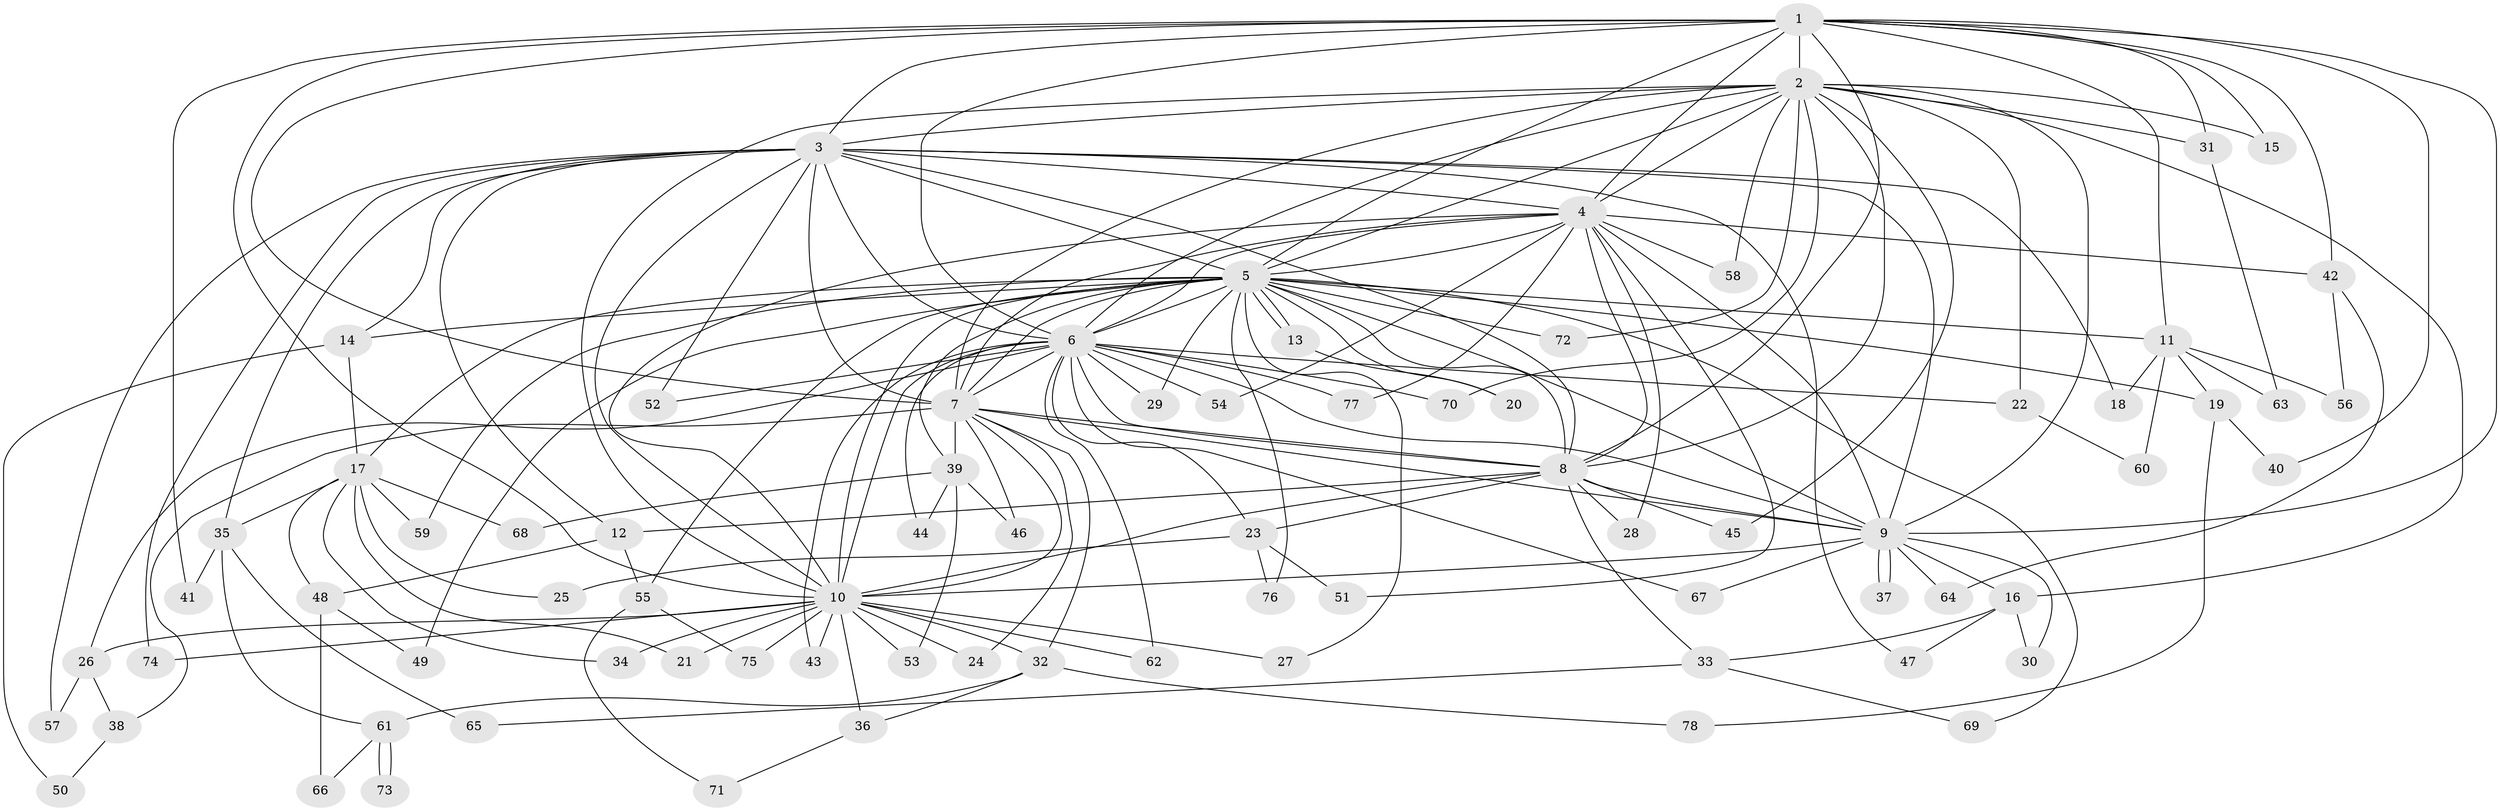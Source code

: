 // coarse degree distribution, {9: 0.08, 11: 0.08, 7: 0.16, 19: 0.04, 10: 0.04, 2: 0.08, 6: 0.04, 5: 0.04, 4: 0.2, 3: 0.24}
// Generated by graph-tools (version 1.1) at 2025/49/03/04/25 22:49:55]
// undirected, 78 vertices, 181 edges
graph export_dot {
  node [color=gray90,style=filled];
  1;
  2;
  3;
  4;
  5;
  6;
  7;
  8;
  9;
  10;
  11;
  12;
  13;
  14;
  15;
  16;
  17;
  18;
  19;
  20;
  21;
  22;
  23;
  24;
  25;
  26;
  27;
  28;
  29;
  30;
  31;
  32;
  33;
  34;
  35;
  36;
  37;
  38;
  39;
  40;
  41;
  42;
  43;
  44;
  45;
  46;
  47;
  48;
  49;
  50;
  51;
  52;
  53;
  54;
  55;
  56;
  57;
  58;
  59;
  60;
  61;
  62;
  63;
  64;
  65;
  66;
  67;
  68;
  69;
  70;
  71;
  72;
  73;
  74;
  75;
  76;
  77;
  78;
  1 -- 2;
  1 -- 3;
  1 -- 4;
  1 -- 5;
  1 -- 6;
  1 -- 7;
  1 -- 8;
  1 -- 9;
  1 -- 10;
  1 -- 11;
  1 -- 15;
  1 -- 31;
  1 -- 40;
  1 -- 41;
  1 -- 42;
  2 -- 3;
  2 -- 4;
  2 -- 5;
  2 -- 6;
  2 -- 7;
  2 -- 8;
  2 -- 9;
  2 -- 10;
  2 -- 15;
  2 -- 16;
  2 -- 22;
  2 -- 31;
  2 -- 45;
  2 -- 58;
  2 -- 70;
  2 -- 72;
  3 -- 4;
  3 -- 5;
  3 -- 6;
  3 -- 7;
  3 -- 8;
  3 -- 9;
  3 -- 10;
  3 -- 12;
  3 -- 14;
  3 -- 18;
  3 -- 35;
  3 -- 47;
  3 -- 52;
  3 -- 57;
  3 -- 74;
  4 -- 5;
  4 -- 6;
  4 -- 7;
  4 -- 8;
  4 -- 9;
  4 -- 10;
  4 -- 28;
  4 -- 42;
  4 -- 51;
  4 -- 54;
  4 -- 58;
  4 -- 77;
  5 -- 6;
  5 -- 7;
  5 -- 8;
  5 -- 9;
  5 -- 10;
  5 -- 11;
  5 -- 13;
  5 -- 13;
  5 -- 14;
  5 -- 17;
  5 -- 19;
  5 -- 20;
  5 -- 27;
  5 -- 29;
  5 -- 39;
  5 -- 49;
  5 -- 55;
  5 -- 59;
  5 -- 69;
  5 -- 72;
  5 -- 76;
  6 -- 7;
  6 -- 8;
  6 -- 9;
  6 -- 10;
  6 -- 22;
  6 -- 23;
  6 -- 26;
  6 -- 29;
  6 -- 43;
  6 -- 44;
  6 -- 52;
  6 -- 54;
  6 -- 62;
  6 -- 67;
  6 -- 70;
  6 -- 77;
  7 -- 8;
  7 -- 9;
  7 -- 10;
  7 -- 24;
  7 -- 32;
  7 -- 38;
  7 -- 39;
  7 -- 46;
  8 -- 9;
  8 -- 10;
  8 -- 12;
  8 -- 23;
  8 -- 28;
  8 -- 33;
  8 -- 45;
  9 -- 10;
  9 -- 16;
  9 -- 30;
  9 -- 37;
  9 -- 37;
  9 -- 64;
  9 -- 67;
  10 -- 21;
  10 -- 24;
  10 -- 26;
  10 -- 27;
  10 -- 32;
  10 -- 34;
  10 -- 36;
  10 -- 43;
  10 -- 53;
  10 -- 62;
  10 -- 74;
  10 -- 75;
  11 -- 18;
  11 -- 19;
  11 -- 56;
  11 -- 60;
  11 -- 63;
  12 -- 48;
  12 -- 55;
  13 -- 20;
  14 -- 17;
  14 -- 50;
  16 -- 30;
  16 -- 33;
  16 -- 47;
  17 -- 21;
  17 -- 25;
  17 -- 34;
  17 -- 35;
  17 -- 48;
  17 -- 59;
  17 -- 68;
  19 -- 40;
  19 -- 78;
  22 -- 60;
  23 -- 25;
  23 -- 51;
  23 -- 76;
  26 -- 38;
  26 -- 57;
  31 -- 63;
  32 -- 36;
  32 -- 61;
  32 -- 78;
  33 -- 65;
  33 -- 69;
  35 -- 41;
  35 -- 61;
  35 -- 65;
  36 -- 71;
  38 -- 50;
  39 -- 44;
  39 -- 46;
  39 -- 53;
  39 -- 68;
  42 -- 56;
  42 -- 64;
  48 -- 49;
  48 -- 66;
  55 -- 71;
  55 -- 75;
  61 -- 66;
  61 -- 73;
  61 -- 73;
}
